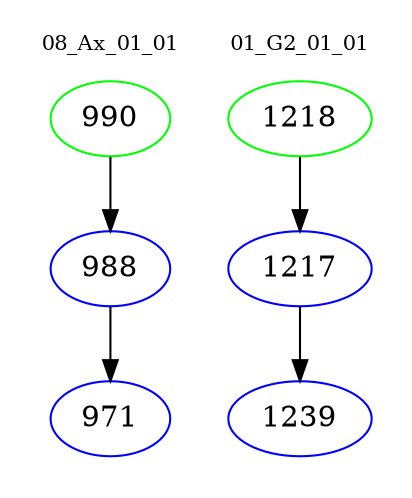 digraph{
subgraph cluster_0 {
color = white
label = "08_Ax_01_01";
fontsize=10;
T0_990 [label="990", color="green"]
T0_990 -> T0_988 [color="black"]
T0_988 [label="988", color="blue"]
T0_988 -> T0_971 [color="black"]
T0_971 [label="971", color="blue"]
}
subgraph cluster_1 {
color = white
label = "01_G2_01_01";
fontsize=10;
T1_1218 [label="1218", color="green"]
T1_1218 -> T1_1217 [color="black"]
T1_1217 [label="1217", color="blue"]
T1_1217 -> T1_1239 [color="black"]
T1_1239 [label="1239", color="blue"]
}
}
